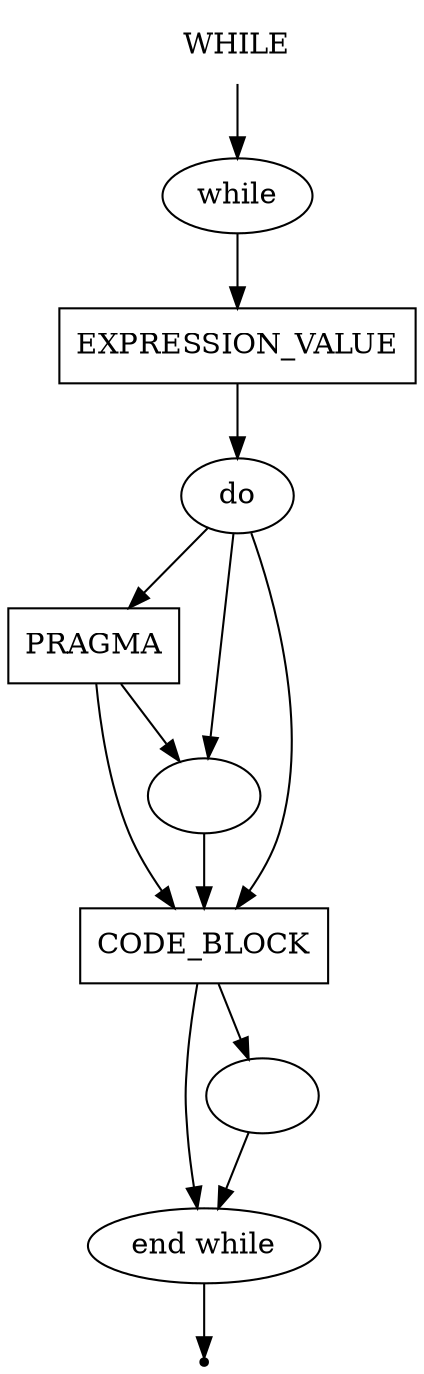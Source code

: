digraph WHILE {
    start [label=WHILE shape=plaintext]
    key_while [label="while" shape=oval]
    key_do [label="do" shape=oval]
    key_end [label="end while" shape=oval]
    expression_value [label=EXPRESSION_VALUE shape=box]
    pragma [label=PRAGMA shape=box]
    code_block [label=CODE_BLOCK shape=box]
    nl_1 [label="\n" shape=oval]
    nl_2 [label="\n" shape=oval]
    end [label="" shape=point]

    start -> key_while
    key_while -> expression_value
    expression_value -> key_do
    key_do -> pragma
    key_do -> nl_1
    key_do -> code_block
    pragma -> nl_1
    pragma -> code_block
    nl_1 -> code_block
    code_block -> nl_2
    code_block -> key_end
    nl_2 -> key_end
    key_end -> end
}